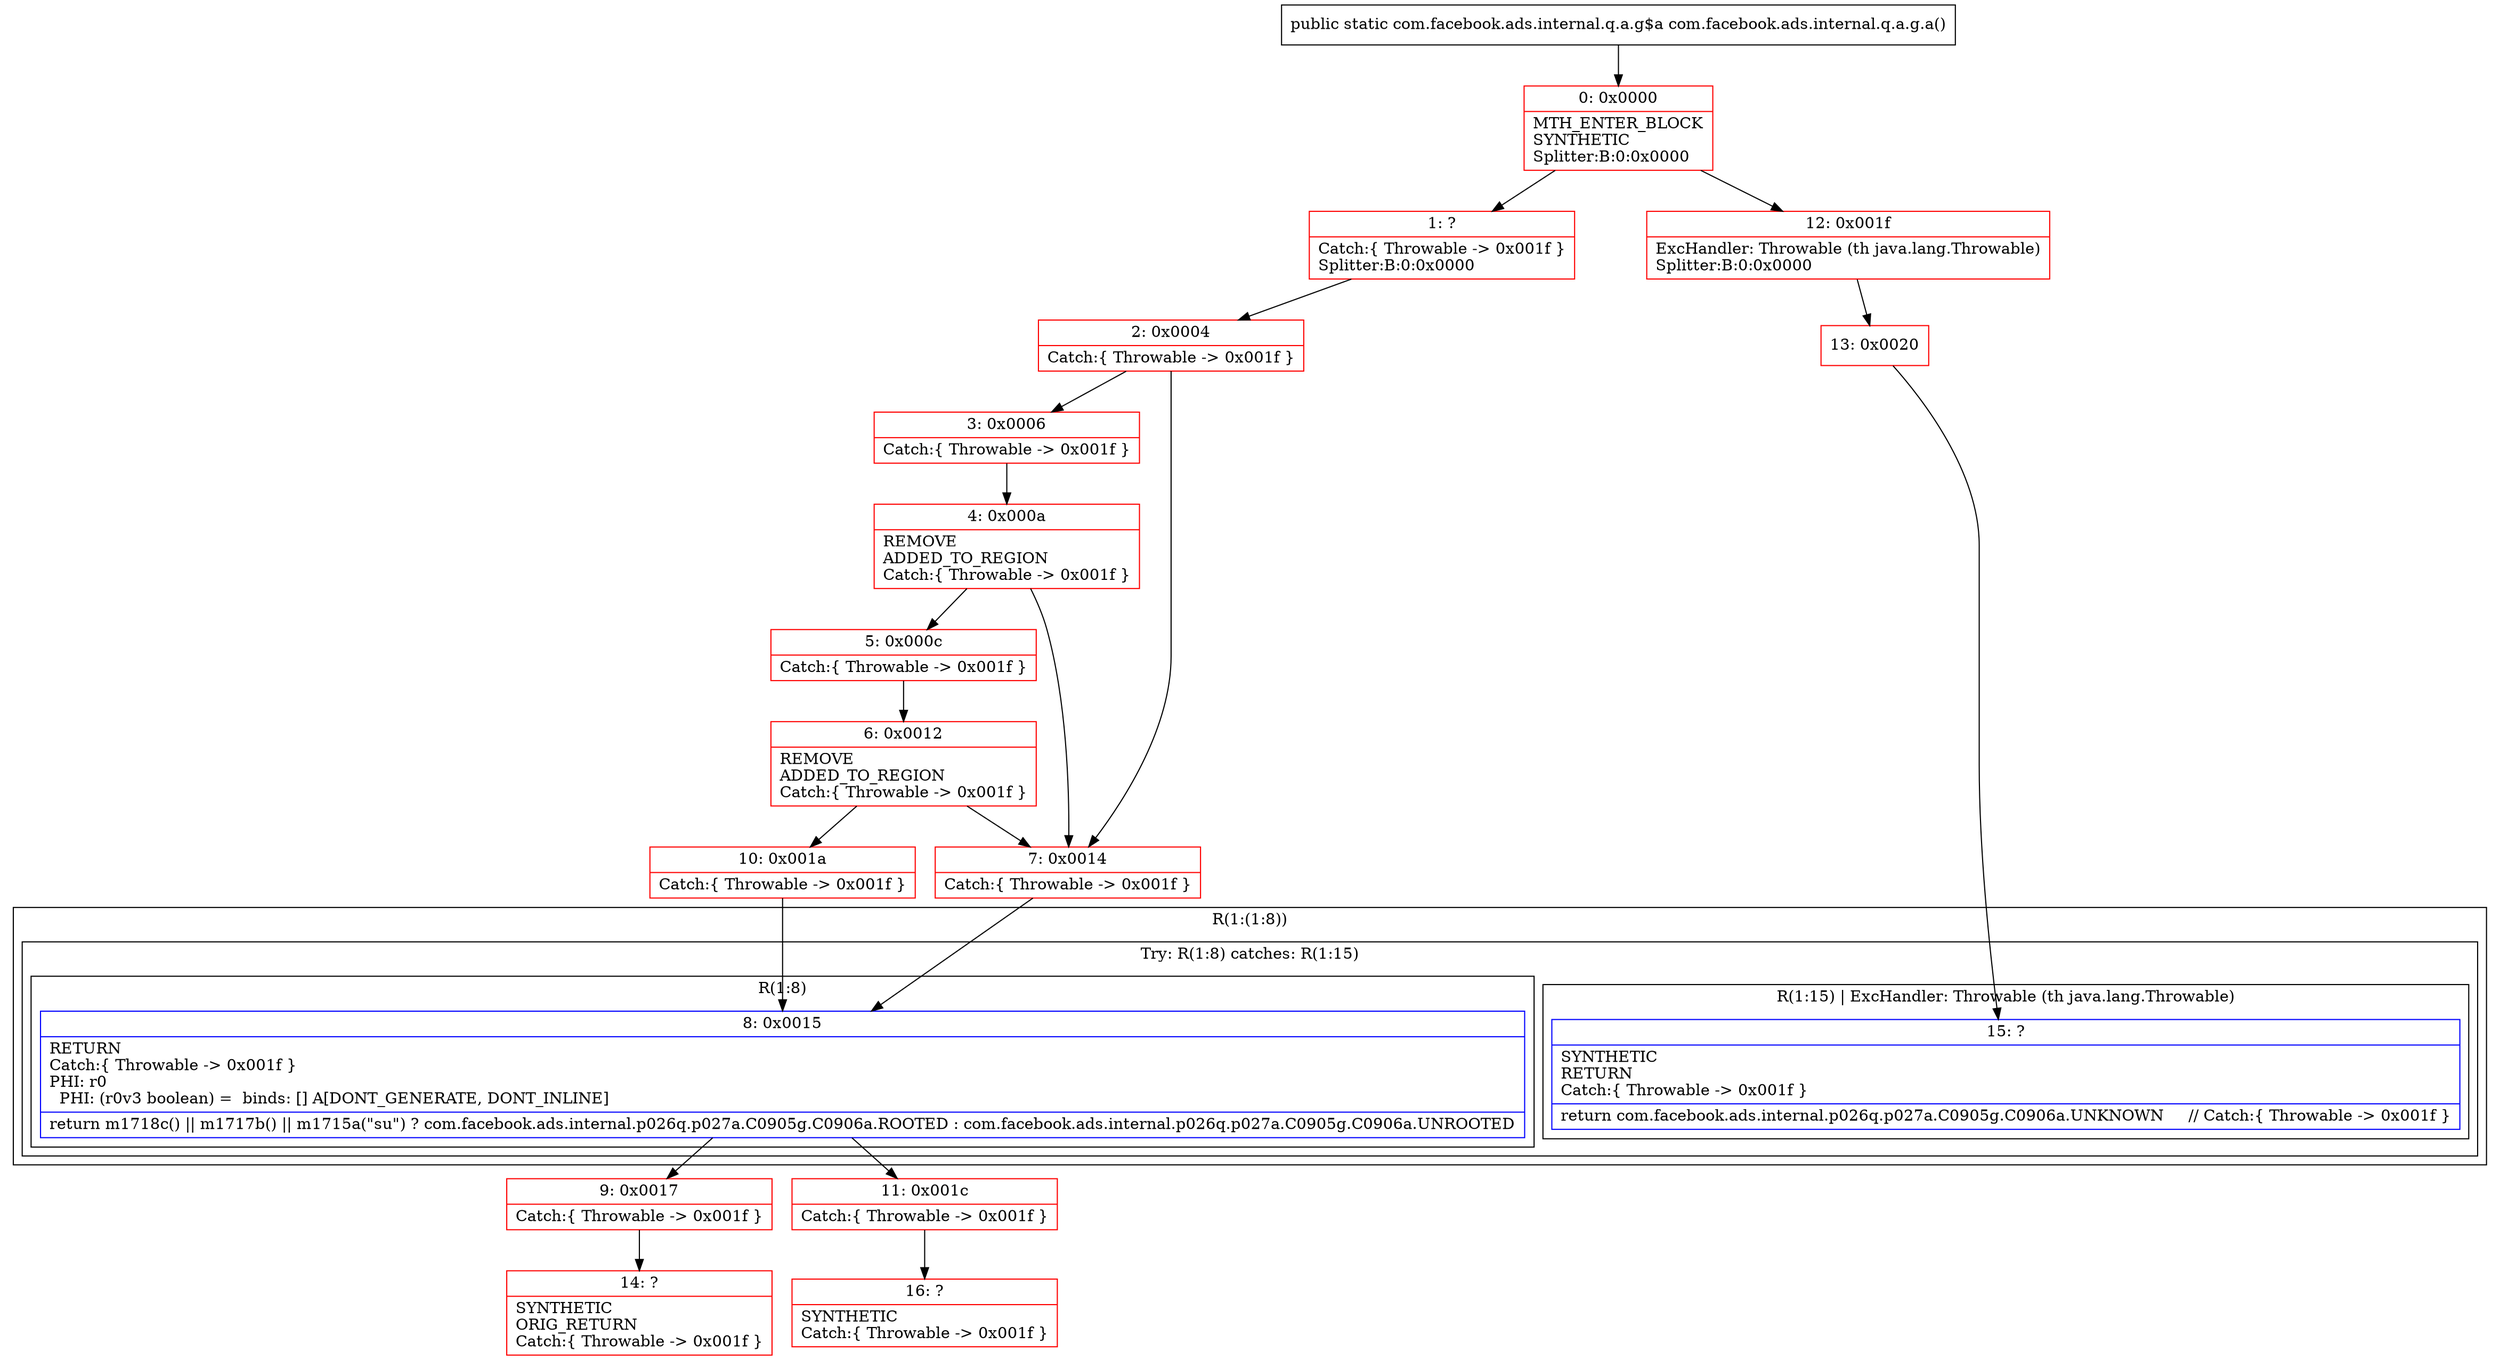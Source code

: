 digraph "CFG forcom.facebook.ads.internal.q.a.g.a()Lcom\/facebook\/ads\/internal\/q\/a\/g$a;" {
subgraph cluster_Region_300430831 {
label = "R(1:(1:8))";
node [shape=record,color=blue];
subgraph cluster_TryCatchRegion_1106978822 {
label = "Try: R(1:8) catches: R(1:15)";
node [shape=record,color=blue];
subgraph cluster_Region_1111410702 {
label = "R(1:8)";
node [shape=record,color=blue];
Node_8 [shape=record,label="{8\:\ 0x0015|RETURN\lCatch:\{ Throwable \-\> 0x001f \}\lPHI: r0 \l  PHI: (r0v3 boolean) =  binds: [] A[DONT_GENERATE, DONT_INLINE]\l|return m1718c() \|\| m1717b() \|\| m1715a(\"su\") ? com.facebook.ads.internal.p026q.p027a.C0905g.C0906a.ROOTED : com.facebook.ads.internal.p026q.p027a.C0905g.C0906a.UNROOTED\l}"];
}
subgraph cluster_Region_244402342 {
label = "R(1:15) | ExcHandler: Throwable (th java.lang.Throwable)\l";
node [shape=record,color=blue];
Node_15 [shape=record,label="{15\:\ ?|SYNTHETIC\lRETURN\lCatch:\{ Throwable \-\> 0x001f \}\l|return com.facebook.ads.internal.p026q.p027a.C0905g.C0906a.UNKNOWN     \/\/ Catch:\{ Throwable \-\> 0x001f \}\l}"];
}
}
}
subgraph cluster_Region_244402342 {
label = "R(1:15) | ExcHandler: Throwable (th java.lang.Throwable)\l";
node [shape=record,color=blue];
Node_15 [shape=record,label="{15\:\ ?|SYNTHETIC\lRETURN\lCatch:\{ Throwable \-\> 0x001f \}\l|return com.facebook.ads.internal.p026q.p027a.C0905g.C0906a.UNKNOWN     \/\/ Catch:\{ Throwable \-\> 0x001f \}\l}"];
}
Node_0 [shape=record,color=red,label="{0\:\ 0x0000|MTH_ENTER_BLOCK\lSYNTHETIC\lSplitter:B:0:0x0000\l}"];
Node_1 [shape=record,color=red,label="{1\:\ ?|Catch:\{ Throwable \-\> 0x001f \}\lSplitter:B:0:0x0000\l}"];
Node_2 [shape=record,color=red,label="{2\:\ 0x0004|Catch:\{ Throwable \-\> 0x001f \}\l}"];
Node_3 [shape=record,color=red,label="{3\:\ 0x0006|Catch:\{ Throwable \-\> 0x001f \}\l}"];
Node_4 [shape=record,color=red,label="{4\:\ 0x000a|REMOVE\lADDED_TO_REGION\lCatch:\{ Throwable \-\> 0x001f \}\l}"];
Node_5 [shape=record,color=red,label="{5\:\ 0x000c|Catch:\{ Throwable \-\> 0x001f \}\l}"];
Node_6 [shape=record,color=red,label="{6\:\ 0x0012|REMOVE\lADDED_TO_REGION\lCatch:\{ Throwable \-\> 0x001f \}\l}"];
Node_7 [shape=record,color=red,label="{7\:\ 0x0014|Catch:\{ Throwable \-\> 0x001f \}\l}"];
Node_9 [shape=record,color=red,label="{9\:\ 0x0017|Catch:\{ Throwable \-\> 0x001f \}\l}"];
Node_10 [shape=record,color=red,label="{10\:\ 0x001a|Catch:\{ Throwable \-\> 0x001f \}\l}"];
Node_11 [shape=record,color=red,label="{11\:\ 0x001c|Catch:\{ Throwable \-\> 0x001f \}\l}"];
Node_12 [shape=record,color=red,label="{12\:\ 0x001f|ExcHandler: Throwable (th java.lang.Throwable)\lSplitter:B:0:0x0000\l}"];
Node_13 [shape=record,color=red,label="{13\:\ 0x0020}"];
Node_14 [shape=record,color=red,label="{14\:\ ?|SYNTHETIC\lORIG_RETURN\lCatch:\{ Throwable \-\> 0x001f \}\l}"];
Node_16 [shape=record,color=red,label="{16\:\ ?|SYNTHETIC\lCatch:\{ Throwable \-\> 0x001f \}\l}"];
MethodNode[shape=record,label="{public static com.facebook.ads.internal.q.a.g$a com.facebook.ads.internal.q.a.g.a() }"];
MethodNode -> Node_0;
Node_8 -> Node_9;
Node_8 -> Node_11;
Node_0 -> Node_1;
Node_0 -> Node_12;
Node_1 -> Node_2;
Node_2 -> Node_3;
Node_2 -> Node_7;
Node_3 -> Node_4;
Node_4 -> Node_5;
Node_4 -> Node_7;
Node_5 -> Node_6;
Node_6 -> Node_7;
Node_6 -> Node_10;
Node_7 -> Node_8;
Node_9 -> Node_14;
Node_10 -> Node_8;
Node_11 -> Node_16;
Node_12 -> Node_13;
Node_13 -> Node_15;
}

